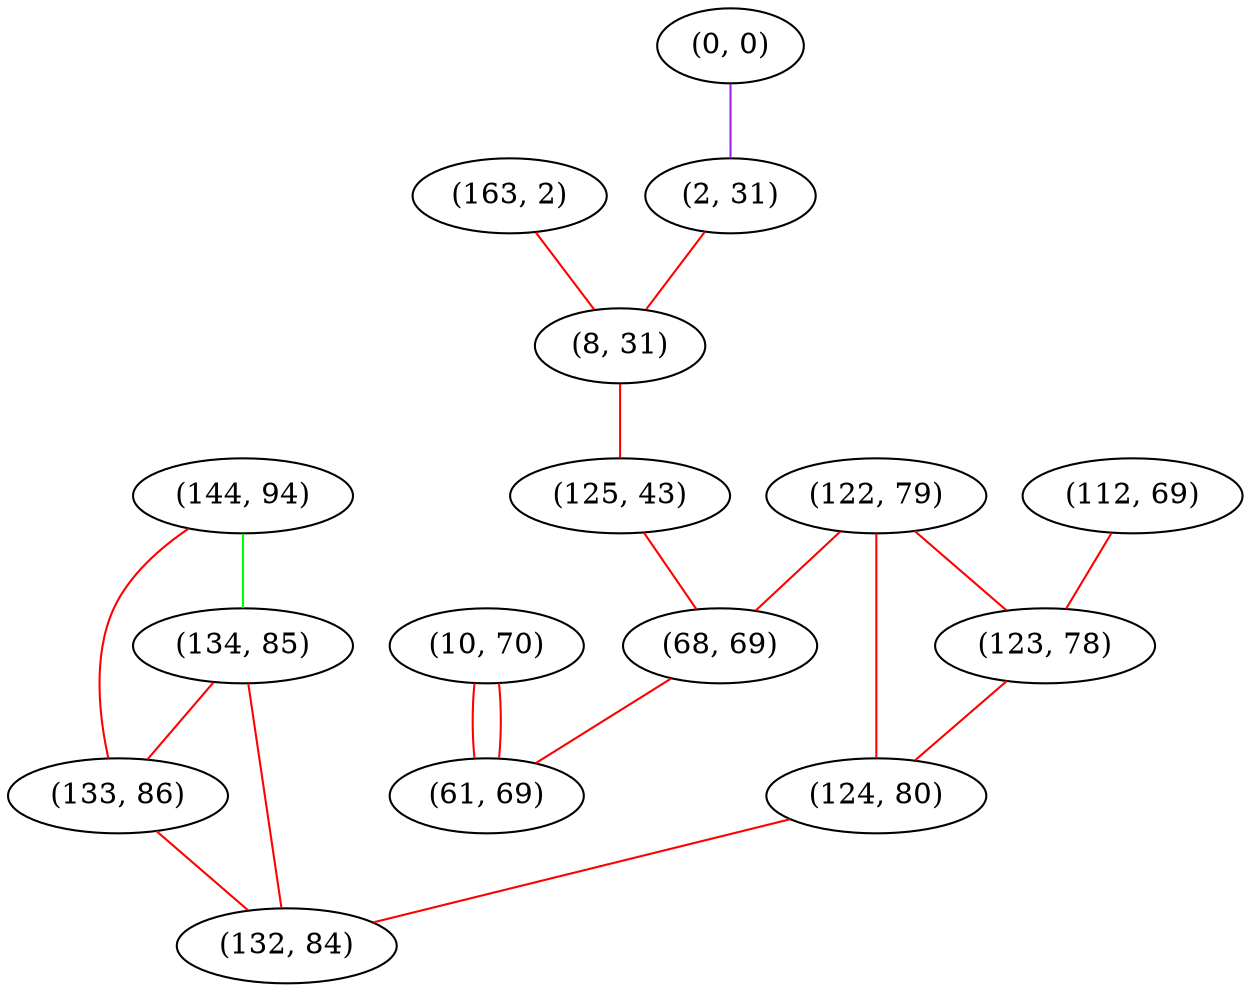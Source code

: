 graph "" {
"(122, 79)";
"(163, 2)";
"(0, 0)";
"(112, 69)";
"(123, 78)";
"(124, 80)";
"(2, 31)";
"(144, 94)";
"(10, 70)";
"(8, 31)";
"(125, 43)";
"(68, 69)";
"(134, 85)";
"(133, 86)";
"(132, 84)";
"(61, 69)";
"(122, 79)" -- "(68, 69)"  [color=red, key=0, weight=1];
"(122, 79)" -- "(123, 78)"  [color=red, key=0, weight=1];
"(122, 79)" -- "(124, 80)"  [color=red, key=0, weight=1];
"(163, 2)" -- "(8, 31)"  [color=red, key=0, weight=1];
"(0, 0)" -- "(2, 31)"  [color=purple, key=0, weight=4];
"(112, 69)" -- "(123, 78)"  [color=red, key=0, weight=1];
"(123, 78)" -- "(124, 80)"  [color=red, key=0, weight=1];
"(124, 80)" -- "(132, 84)"  [color=red, key=0, weight=1];
"(2, 31)" -- "(8, 31)"  [color=red, key=0, weight=1];
"(144, 94)" -- "(133, 86)"  [color=red, key=0, weight=1];
"(144, 94)" -- "(134, 85)"  [color=green, key=0, weight=2];
"(10, 70)" -- "(61, 69)"  [color=red, key=0, weight=1];
"(10, 70)" -- "(61, 69)"  [color=red, key=1, weight=1];
"(8, 31)" -- "(125, 43)"  [color=red, key=0, weight=1];
"(125, 43)" -- "(68, 69)"  [color=red, key=0, weight=1];
"(68, 69)" -- "(61, 69)"  [color=red, key=0, weight=1];
"(134, 85)" -- "(133, 86)"  [color=red, key=0, weight=1];
"(134, 85)" -- "(132, 84)"  [color=red, key=0, weight=1];
"(133, 86)" -- "(132, 84)"  [color=red, key=0, weight=1];
}
